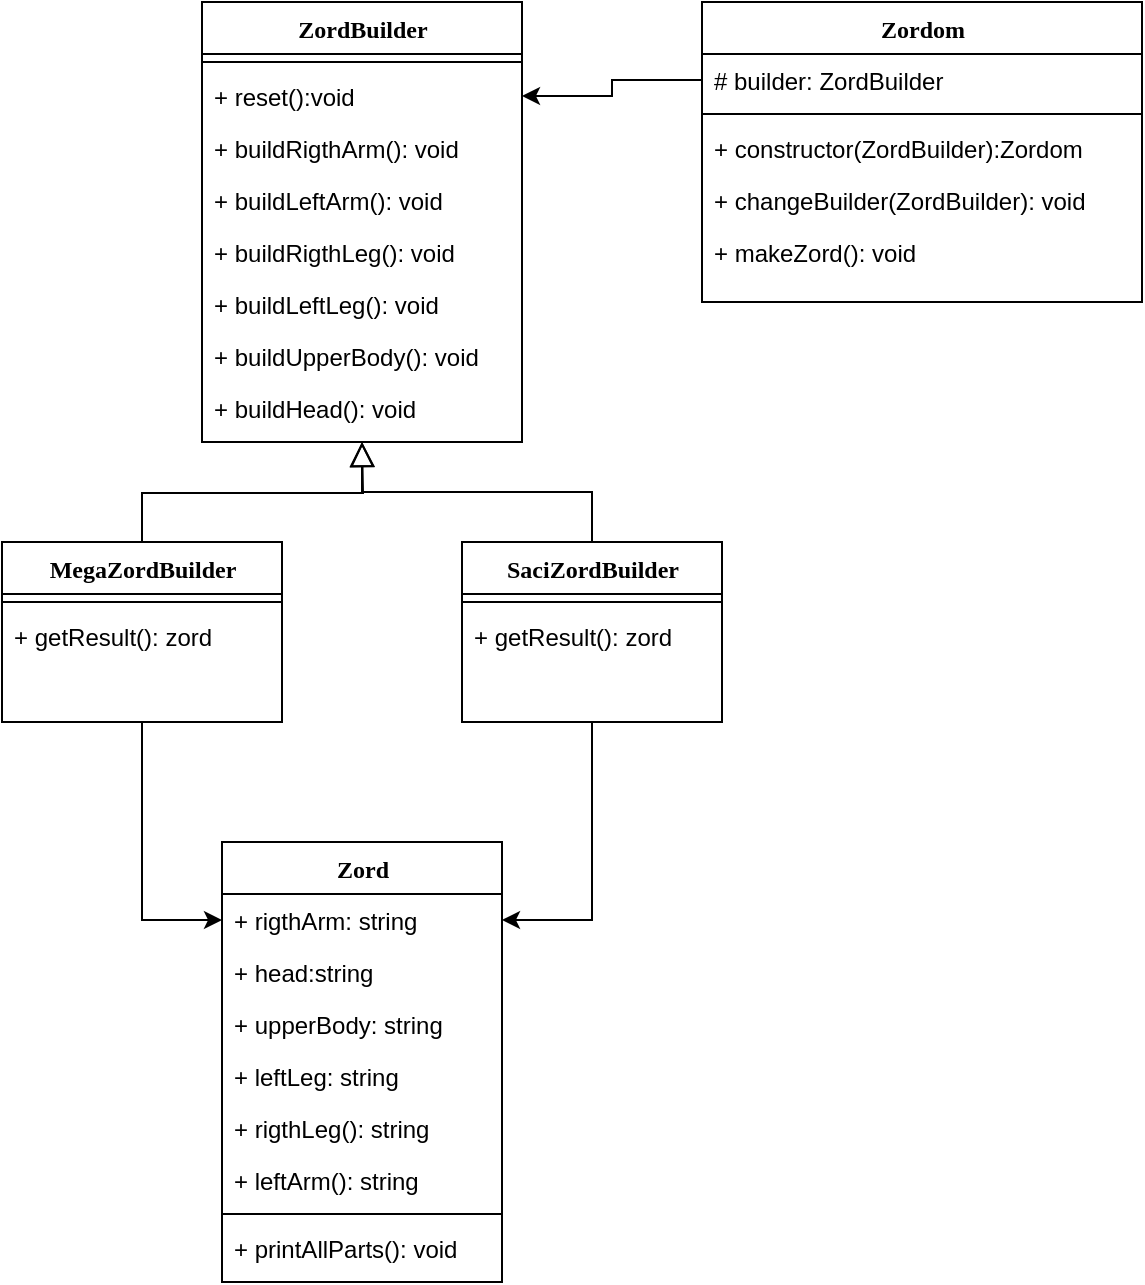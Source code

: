 <mxfile version="14.0.1" type="device"><diagram name="Page-1" id="9f46799a-70d6-7492-0946-bef42562c5a5"><mxGraphModel dx="1145" dy="594" grid="1" gridSize="10" guides="1" tooltips="1" connect="1" arrows="1" fold="1" page="1" pageScale="1" pageWidth="1100" pageHeight="850" background="#ffffff" math="0" shadow="0"><root><mxCell id="0"/><mxCell id="1" parent="0"/><mxCell id="78961159f06e98e8-30" value="Zordom" style="swimlane;html=1;fontStyle=1;align=center;verticalAlign=top;childLayout=stackLayout;horizontal=1;startSize=26;horizontalStack=0;resizeParent=1;resizeLast=0;collapsible=1;marginBottom=0;swimlaneFillColor=#ffffff;rounded=0;shadow=0;comic=0;labelBackgroundColor=none;strokeWidth=1;fillColor=none;fontFamily=Verdana;fontSize=12" parent="1" vertex="1"><mxGeometry x="510" y="90" width="220" height="150" as="geometry"/></mxCell><mxCell id="g7Vn2F2-O-ot8NYR6MRT-66" value="# builder: ZordBuilder" style="text;html=1;strokeColor=none;fillColor=none;align=left;verticalAlign=top;spacingLeft=4;spacingRight=4;whiteSpace=wrap;overflow=hidden;rotatable=0;points=[[0,0.5],[1,0.5]];portConstraint=eastwest;" vertex="1" parent="78961159f06e98e8-30"><mxGeometry y="26" width="220" height="26" as="geometry"/></mxCell><mxCell id="78961159f06e98e8-38" value="" style="line;html=1;strokeWidth=1;fillColor=none;align=left;verticalAlign=middle;spacingTop=-1;spacingLeft=3;spacingRight=3;rotatable=0;labelPosition=right;points=[];portConstraint=eastwest;" parent="78961159f06e98e8-30" vertex="1"><mxGeometry y="52" width="220" height="8" as="geometry"/></mxCell><mxCell id="78961159f06e98e8-39" value="+ constructor(ZordBuilder):Zordom&amp;nbsp;" style="text;html=1;strokeColor=none;fillColor=none;align=left;verticalAlign=top;spacingLeft=4;spacingRight=4;whiteSpace=wrap;overflow=hidden;rotatable=0;points=[[0,0.5],[1,0.5]];portConstraint=eastwest;" parent="78961159f06e98e8-30" vertex="1"><mxGeometry y="60" width="220" height="26" as="geometry"/></mxCell><mxCell id="78961159f06e98e8-40" value="+ changeBuilder(ZordBuilder): void" style="text;html=1;strokeColor=none;fillColor=none;align=left;verticalAlign=top;spacingLeft=4;spacingRight=4;whiteSpace=wrap;overflow=hidden;rotatable=0;points=[[0,0.5],[1,0.5]];portConstraint=eastwest;" parent="78961159f06e98e8-30" vertex="1"><mxGeometry y="86" width="220" height="26" as="geometry"/></mxCell><mxCell id="g7Vn2F2-O-ot8NYR6MRT-67" value="+ makeZord(): void" style="text;html=1;strokeColor=none;fillColor=none;align=left;verticalAlign=top;spacingLeft=4;spacingRight=4;whiteSpace=wrap;overflow=hidden;rotatable=0;points=[[0,0.5],[1,0.5]];portConstraint=eastwest;" vertex="1" parent="78961159f06e98e8-30"><mxGeometry y="112" width="220" height="26" as="geometry"/></mxCell><mxCell id="g7Vn2F2-O-ot8NYR6MRT-68" value="ZordBuilder" style="swimlane;html=1;fontStyle=1;align=center;verticalAlign=top;childLayout=stackLayout;horizontal=1;startSize=26;horizontalStack=0;resizeParent=1;resizeLast=0;collapsible=1;marginBottom=0;swimlaneFillColor=#ffffff;rounded=0;shadow=0;comic=0;labelBackgroundColor=none;strokeWidth=1;fillColor=none;fontFamily=Verdana;fontSize=12" vertex="1" parent="1"><mxGeometry x="260" y="90" width="160" height="220" as="geometry"/></mxCell><mxCell id="g7Vn2F2-O-ot8NYR6MRT-70" value="" style="line;html=1;strokeWidth=1;fillColor=none;align=left;verticalAlign=middle;spacingTop=-1;spacingLeft=3;spacingRight=3;rotatable=0;labelPosition=right;points=[];portConstraint=eastwest;" vertex="1" parent="g7Vn2F2-O-ot8NYR6MRT-68"><mxGeometry y="26" width="160" height="8" as="geometry"/></mxCell><mxCell id="g7Vn2F2-O-ot8NYR6MRT-71" value="+ reset():void&amp;nbsp;" style="text;html=1;strokeColor=none;fillColor=none;align=left;verticalAlign=top;spacingLeft=4;spacingRight=4;whiteSpace=wrap;overflow=hidden;rotatable=0;points=[[0,0.5],[1,0.5]];portConstraint=eastwest;" vertex="1" parent="g7Vn2F2-O-ot8NYR6MRT-68"><mxGeometry y="34" width="160" height="26" as="geometry"/></mxCell><mxCell id="g7Vn2F2-O-ot8NYR6MRT-72" value="+ buildRigthArm(): void" style="text;html=1;strokeColor=none;fillColor=none;align=left;verticalAlign=top;spacingLeft=4;spacingRight=4;whiteSpace=wrap;overflow=hidden;rotatable=0;points=[[0,0.5],[1,0.5]];portConstraint=eastwest;" vertex="1" parent="g7Vn2F2-O-ot8NYR6MRT-68"><mxGeometry y="60" width="160" height="26" as="geometry"/></mxCell><mxCell id="g7Vn2F2-O-ot8NYR6MRT-73" value="+ buildLeftArm(): void" style="text;html=1;strokeColor=none;fillColor=none;align=left;verticalAlign=top;spacingLeft=4;spacingRight=4;whiteSpace=wrap;overflow=hidden;rotatable=0;points=[[0,0.5],[1,0.5]];portConstraint=eastwest;" vertex="1" parent="g7Vn2F2-O-ot8NYR6MRT-68"><mxGeometry y="86" width="160" height="26" as="geometry"/></mxCell><mxCell id="g7Vn2F2-O-ot8NYR6MRT-75" value="+ buildRigthLeg(): void" style="text;html=1;strokeColor=none;fillColor=none;align=left;verticalAlign=top;spacingLeft=4;spacingRight=4;whiteSpace=wrap;overflow=hidden;rotatable=0;points=[[0,0.5],[1,0.5]];portConstraint=eastwest;" vertex="1" parent="g7Vn2F2-O-ot8NYR6MRT-68"><mxGeometry y="112" width="160" height="26" as="geometry"/></mxCell><mxCell id="g7Vn2F2-O-ot8NYR6MRT-74" value="+ buildLeftLeg(): void" style="text;html=1;strokeColor=none;fillColor=none;align=left;verticalAlign=top;spacingLeft=4;spacingRight=4;whiteSpace=wrap;overflow=hidden;rotatable=0;points=[[0,0.5],[1,0.5]];portConstraint=eastwest;" vertex="1" parent="g7Vn2F2-O-ot8NYR6MRT-68"><mxGeometry y="138" width="160" height="26" as="geometry"/></mxCell><mxCell id="g7Vn2F2-O-ot8NYR6MRT-76" value="+ buildUpperBody(): void" style="text;html=1;strokeColor=none;fillColor=none;align=left;verticalAlign=top;spacingLeft=4;spacingRight=4;whiteSpace=wrap;overflow=hidden;rotatable=0;points=[[0,0.5],[1,0.5]];portConstraint=eastwest;" vertex="1" parent="g7Vn2F2-O-ot8NYR6MRT-68"><mxGeometry y="164" width="160" height="26" as="geometry"/></mxCell><mxCell id="g7Vn2F2-O-ot8NYR6MRT-77" value="+ buildHead(): void" style="text;html=1;strokeColor=none;fillColor=none;align=left;verticalAlign=top;spacingLeft=4;spacingRight=4;whiteSpace=wrap;overflow=hidden;rotatable=0;points=[[0,0.5],[1,0.5]];portConstraint=eastwest;" vertex="1" parent="g7Vn2F2-O-ot8NYR6MRT-68"><mxGeometry y="190" width="160" height="26" as="geometry"/></mxCell><mxCell id="g7Vn2F2-O-ot8NYR6MRT-100" style="edgeStyle=orthogonalEdgeStyle;rounded=0;orthogonalLoop=1;jettySize=auto;html=1;exitX=0.5;exitY=0;exitDx=0;exitDy=0;startArrow=none;startFill=0;startSize=10;endArrow=block;endFill=0;endSize=10;" edge="1" parent="1" source="g7Vn2F2-O-ot8NYR6MRT-78"><mxGeometry relative="1" as="geometry"><mxPoint x="340" y="310" as="targetPoint"/></mxGeometry></mxCell><mxCell id="g7Vn2F2-O-ot8NYR6MRT-120" style="edgeStyle=orthogonalEdgeStyle;rounded=0;orthogonalLoop=1;jettySize=auto;html=1;exitX=0.5;exitY=1;exitDx=0;exitDy=0;entryX=0;entryY=0.5;entryDx=0;entryDy=0;startArrow=none;startFill=0;startSize=10;endArrow=classic;endFill=1;endSize=6;" edge="1" parent="1" source="g7Vn2F2-O-ot8NYR6MRT-78" target="g7Vn2F2-O-ot8NYR6MRT-113"><mxGeometry relative="1" as="geometry"/></mxCell><mxCell id="g7Vn2F2-O-ot8NYR6MRT-78" value="MegaZordBuilder" style="swimlane;html=1;fontStyle=1;align=center;verticalAlign=top;childLayout=stackLayout;horizontal=1;startSize=26;horizontalStack=0;resizeParent=1;resizeLast=0;collapsible=1;marginBottom=0;swimlaneFillColor=#ffffff;rounded=0;shadow=0;comic=0;labelBackgroundColor=none;strokeWidth=1;fillColor=none;fontFamily=Verdana;fontSize=12" vertex="1" parent="1"><mxGeometry x="160" y="360" width="140" height="90" as="geometry"/></mxCell><mxCell id="g7Vn2F2-O-ot8NYR6MRT-79" value="" style="line;html=1;strokeWidth=1;fillColor=none;align=left;verticalAlign=middle;spacingTop=-1;spacingLeft=3;spacingRight=3;rotatable=0;labelPosition=right;points=[];portConstraint=eastwest;" vertex="1" parent="g7Vn2F2-O-ot8NYR6MRT-78"><mxGeometry y="26" width="140" height="8" as="geometry"/></mxCell><mxCell id="g7Vn2F2-O-ot8NYR6MRT-96" value="+ getResult(): zord" style="text;html=1;strokeColor=none;fillColor=none;align=left;verticalAlign=top;spacingLeft=4;spacingRight=4;whiteSpace=wrap;overflow=hidden;rotatable=0;points=[[0,0.5],[1,0.5]];portConstraint=eastwest;" vertex="1" parent="g7Vn2F2-O-ot8NYR6MRT-78"><mxGeometry y="34" width="140" height="26" as="geometry"/></mxCell><mxCell id="g7Vn2F2-O-ot8NYR6MRT-99" style="edgeStyle=orthogonalEdgeStyle;rounded=0;orthogonalLoop=1;jettySize=auto;html=1;exitX=0.5;exitY=0;exitDx=0;exitDy=0;entryX=0.5;entryY=1;entryDx=0;entryDy=0;startArrow=none;startFill=0;startSize=10;endArrow=block;endFill=0;endSize=10;" edge="1" parent="1" source="g7Vn2F2-O-ot8NYR6MRT-87" target="g7Vn2F2-O-ot8NYR6MRT-68"><mxGeometry relative="1" as="geometry"/></mxCell><mxCell id="g7Vn2F2-O-ot8NYR6MRT-119" style="edgeStyle=orthogonalEdgeStyle;rounded=0;orthogonalLoop=1;jettySize=auto;html=1;exitX=0.5;exitY=1;exitDx=0;exitDy=0;startArrow=none;startFill=0;startSize=10;endArrow=classic;endFill=1;endSize=6;" edge="1" parent="1" source="g7Vn2F2-O-ot8NYR6MRT-87" target="g7Vn2F2-O-ot8NYR6MRT-113"><mxGeometry relative="1" as="geometry"/></mxCell><mxCell id="g7Vn2F2-O-ot8NYR6MRT-87" value="SaciZordBuilder" style="swimlane;html=1;fontStyle=1;align=center;verticalAlign=top;childLayout=stackLayout;horizontal=1;startSize=26;horizontalStack=0;resizeParent=1;resizeLast=0;collapsible=1;marginBottom=0;swimlaneFillColor=#ffffff;rounded=0;shadow=0;comic=0;labelBackgroundColor=none;strokeWidth=1;fillColor=none;fontFamily=Verdana;fontSize=12" vertex="1" parent="1"><mxGeometry x="390" y="360" width="130" height="90" as="geometry"/></mxCell><mxCell id="g7Vn2F2-O-ot8NYR6MRT-88" value="" style="line;html=1;strokeWidth=1;fillColor=none;align=left;verticalAlign=middle;spacingTop=-1;spacingLeft=3;spacingRight=3;rotatable=0;labelPosition=right;points=[];portConstraint=eastwest;" vertex="1" parent="g7Vn2F2-O-ot8NYR6MRT-87"><mxGeometry y="26" width="130" height="8" as="geometry"/></mxCell><mxCell id="g7Vn2F2-O-ot8NYR6MRT-97" value="+ getResult(): zord" style="text;html=1;strokeColor=none;fillColor=none;align=left;verticalAlign=top;spacingLeft=4;spacingRight=4;whiteSpace=wrap;overflow=hidden;rotatable=0;points=[[0,0.5],[1,0.5]];portConstraint=eastwest;" vertex="1" parent="g7Vn2F2-O-ot8NYR6MRT-87"><mxGeometry y="34" width="130" height="26" as="geometry"/></mxCell><mxCell id="g7Vn2F2-O-ot8NYR6MRT-101" value="Zord" style="swimlane;html=1;fontStyle=1;align=center;verticalAlign=top;childLayout=stackLayout;horizontal=1;startSize=26;horizontalStack=0;resizeParent=1;resizeLast=0;collapsible=1;marginBottom=0;swimlaneFillColor=#ffffff;rounded=0;shadow=0;comic=0;labelBackgroundColor=none;strokeWidth=1;fillColor=none;fontFamily=Verdana;fontSize=12" vertex="1" parent="1"><mxGeometry x="270" y="510" width="140" height="220" as="geometry"/></mxCell><mxCell id="g7Vn2F2-O-ot8NYR6MRT-113" value="+ rigthArm: string" style="text;html=1;strokeColor=none;fillColor=none;align=left;verticalAlign=top;spacingLeft=4;spacingRight=4;whiteSpace=wrap;overflow=hidden;rotatable=0;points=[[0,0.5],[1,0.5]];portConstraint=eastwest;" vertex="1" parent="g7Vn2F2-O-ot8NYR6MRT-101"><mxGeometry y="26" width="140" height="26" as="geometry"/></mxCell><mxCell id="g7Vn2F2-O-ot8NYR6MRT-118" value="+ head:string" style="text;html=1;strokeColor=none;fillColor=none;align=left;verticalAlign=top;spacingLeft=4;spacingRight=4;whiteSpace=wrap;overflow=hidden;rotatable=0;points=[[0,0.5],[1,0.5]];portConstraint=eastwest;" vertex="1" parent="g7Vn2F2-O-ot8NYR6MRT-101"><mxGeometry y="52" width="140" height="26" as="geometry"/></mxCell><mxCell id="g7Vn2F2-O-ot8NYR6MRT-117" value="+ upperBody: string" style="text;html=1;strokeColor=none;fillColor=none;align=left;verticalAlign=top;spacingLeft=4;spacingRight=4;whiteSpace=wrap;overflow=hidden;rotatable=0;points=[[0,0.5],[1,0.5]];portConstraint=eastwest;" vertex="1" parent="g7Vn2F2-O-ot8NYR6MRT-101"><mxGeometry y="78" width="140" height="26" as="geometry"/></mxCell><mxCell id="g7Vn2F2-O-ot8NYR6MRT-116" value="+ leftLeg: string" style="text;html=1;strokeColor=none;fillColor=none;align=left;verticalAlign=top;spacingLeft=4;spacingRight=4;whiteSpace=wrap;overflow=hidden;rotatable=0;points=[[0,0.5],[1,0.5]];portConstraint=eastwest;" vertex="1" parent="g7Vn2F2-O-ot8NYR6MRT-101"><mxGeometry y="104" width="140" height="26" as="geometry"/></mxCell><mxCell id="g7Vn2F2-O-ot8NYR6MRT-115" value="+ rigthLeg(): string" style="text;html=1;strokeColor=none;fillColor=none;align=left;verticalAlign=top;spacingLeft=4;spacingRight=4;whiteSpace=wrap;overflow=hidden;rotatable=0;points=[[0,0.5],[1,0.5]];portConstraint=eastwest;" vertex="1" parent="g7Vn2F2-O-ot8NYR6MRT-101"><mxGeometry y="130" width="140" height="26" as="geometry"/></mxCell><mxCell id="g7Vn2F2-O-ot8NYR6MRT-114" value="+ leftArm(): string" style="text;html=1;strokeColor=none;fillColor=none;align=left;verticalAlign=top;spacingLeft=4;spacingRight=4;whiteSpace=wrap;overflow=hidden;rotatable=0;points=[[0,0.5],[1,0.5]];portConstraint=eastwest;" vertex="1" parent="g7Vn2F2-O-ot8NYR6MRT-101"><mxGeometry y="156" width="140" height="26" as="geometry"/></mxCell><mxCell id="g7Vn2F2-O-ot8NYR6MRT-102" value="" style="line;html=1;strokeWidth=1;fillColor=none;align=left;verticalAlign=middle;spacingTop=-1;spacingLeft=3;spacingRight=3;rotatable=0;labelPosition=right;points=[];portConstraint=eastwest;" vertex="1" parent="g7Vn2F2-O-ot8NYR6MRT-101"><mxGeometry y="182" width="140" height="8" as="geometry"/></mxCell><mxCell id="g7Vn2F2-O-ot8NYR6MRT-103" value="+ printAllParts(): void" style="text;html=1;strokeColor=none;fillColor=none;align=left;verticalAlign=top;spacingLeft=4;spacingRight=4;whiteSpace=wrap;overflow=hidden;rotatable=0;points=[[0,0.5],[1,0.5]];portConstraint=eastwest;" vertex="1" parent="g7Vn2F2-O-ot8NYR6MRT-101"><mxGeometry y="190" width="140" height="26" as="geometry"/></mxCell><mxCell id="g7Vn2F2-O-ot8NYR6MRT-121" style="edgeStyle=orthogonalEdgeStyle;rounded=0;orthogonalLoop=1;jettySize=auto;html=1;exitX=0;exitY=0.5;exitDx=0;exitDy=0;startArrow=none;startFill=0;startSize=10;endArrow=classic;endFill=1;endSize=6;" edge="1" parent="1" source="g7Vn2F2-O-ot8NYR6MRT-66" target="g7Vn2F2-O-ot8NYR6MRT-71"><mxGeometry relative="1" as="geometry"/></mxCell></root></mxGraphModel></diagram></mxfile>